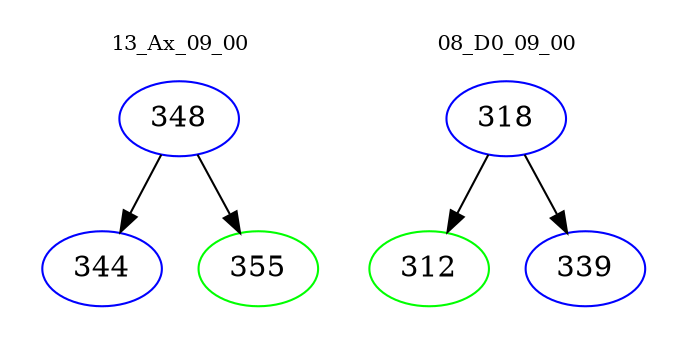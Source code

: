 digraph{
subgraph cluster_0 {
color = white
label = "13_Ax_09_00";
fontsize=10;
T0_348 [label="348", color="blue"]
T0_348 -> T0_344 [color="black"]
T0_344 [label="344", color="blue"]
T0_348 -> T0_355 [color="black"]
T0_355 [label="355", color="green"]
}
subgraph cluster_1 {
color = white
label = "08_D0_09_00";
fontsize=10;
T1_318 [label="318", color="blue"]
T1_318 -> T1_312 [color="black"]
T1_312 [label="312", color="green"]
T1_318 -> T1_339 [color="black"]
T1_339 [label="339", color="blue"]
}
}
